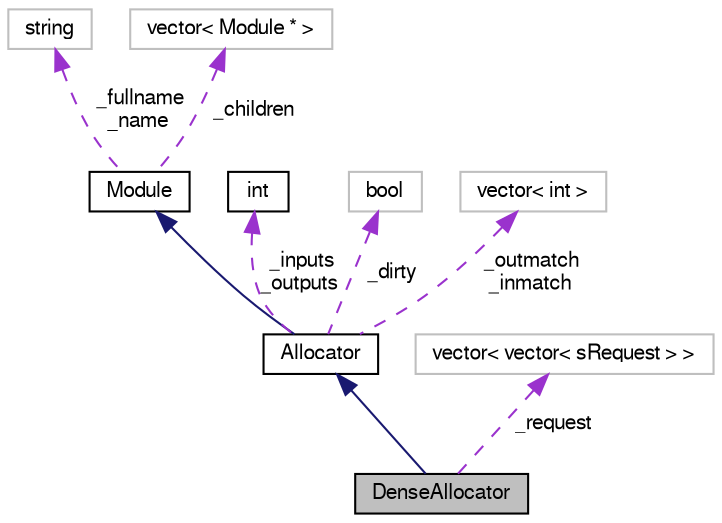 digraph "DenseAllocator"
{
  bgcolor="transparent";
  edge [fontname="FreeSans",fontsize="10",labelfontname="FreeSans",labelfontsize="10"];
  node [fontname="FreeSans",fontsize="10",shape=record];
  Node7 [label="DenseAllocator",height=0.2,width=0.4,color="black", fillcolor="grey75", style="filled", fontcolor="black"];
  Node8 -> Node7 [dir="back",color="midnightblue",fontsize="10",style="solid",fontname="FreeSans"];
  Node8 [label="Allocator",height=0.2,width=0.4,color="black",URL="$classAllocator.html"];
  Node9 -> Node8 [dir="back",color="midnightblue",fontsize="10",style="solid",fontname="FreeSans"];
  Node9 [label="Module",height=0.2,width=0.4,color="black",URL="$classModule.html"];
  Node10 -> Node9 [dir="back",color="darkorchid3",fontsize="10",style="dashed",label=" _fullname\n_name" ,fontname="FreeSans"];
  Node10 [label="string",height=0.2,width=0.4,color="grey75"];
  Node11 -> Node9 [dir="back",color="darkorchid3",fontsize="10",style="dashed",label=" _children" ,fontname="FreeSans"];
  Node11 [label="vector\< Module * \>",height=0.2,width=0.4,color="grey75"];
  Node12 -> Node8 [dir="back",color="darkorchid3",fontsize="10",style="dashed",label=" _inputs\n_outputs" ,fontname="FreeSans"];
  Node12 [label="int",height=0.2,width=0.4,color="black",URL="$classint.html"];
  Node13 -> Node8 [dir="back",color="darkorchid3",fontsize="10",style="dashed",label=" _dirty" ,fontname="FreeSans"];
  Node13 [label="bool",height=0.2,width=0.4,color="grey75"];
  Node14 -> Node8 [dir="back",color="darkorchid3",fontsize="10",style="dashed",label=" _outmatch\n_inmatch" ,fontname="FreeSans"];
  Node14 [label="vector\< int \>",height=0.2,width=0.4,color="grey75"];
  Node15 -> Node7 [dir="back",color="darkorchid3",fontsize="10",style="dashed",label=" _request" ,fontname="FreeSans"];
  Node15 [label="vector\< vector\< sRequest \> \>",height=0.2,width=0.4,color="grey75"];
}
